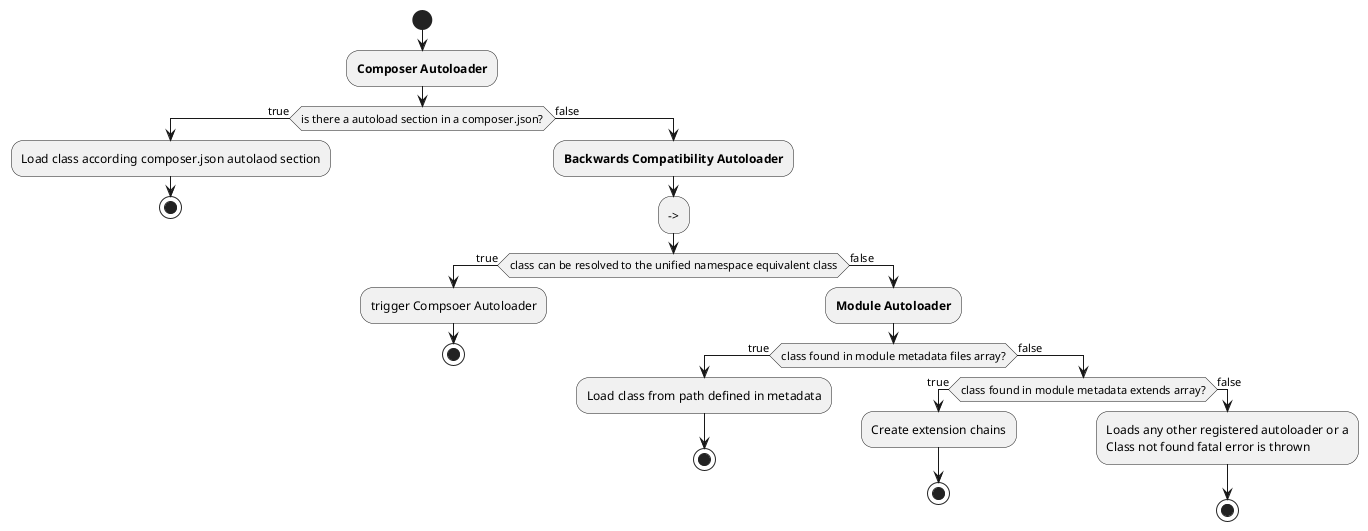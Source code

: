 @startuml
   start
   :<b>Composer Autoloader</b>;
       if (is there a autoload section in a composer.json?) then (true)
           :Load class according composer.json autolaod section;
           stop
       else (false)
           :<b>Backwards Compatibility Autoloader</b>;
           -->
           if (class can be resolved to the unified namespace equivalent class) then (true)
               :trigger Compsoer Autoloader;
               stop
           else (false)
               :<b>Module Autoloader</b>;
               if (class found in module metadata files array?) then (true)
                   :Load class from path defined in metadata;
                   stop
               else (false)
                   if (class found in module metadata extends array?) then (true)
                       :Create extension chains;
                       stop
                   else (false)
                       :Loads any other registered autoloader or a
                       Class not found fatal error is thrown;
                       stop
                   endif
               endif
           endif
       endif
    @enduml